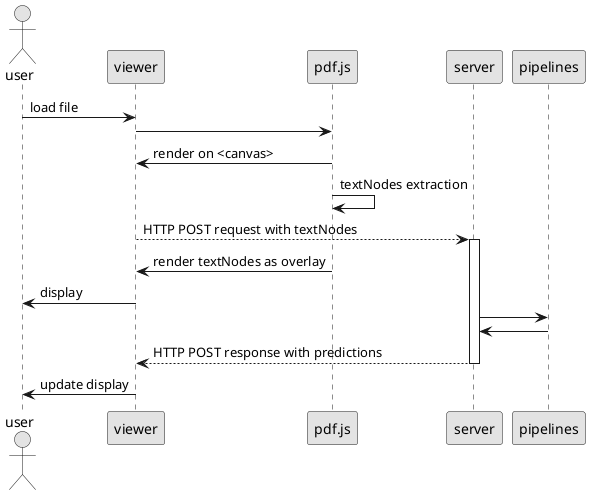 @startuml
skinparam monochrome true
skinparam shadowing false
actor user
user -> viewer: load file
viewer -> pdf.js

pdf.js -> viewer: render on <canvas>
pdf.js -> pdf.js: textNodes extraction

viewer --> server: HTTP POST request with textNodes
activate server

pdf.js -> viewer: render textNodes as overlay

user <- viewer: display
server -> pipelines
pipelines -> server

server --> viewer: HTTP POST response with predictions
deactivate server

viewer -> user: update display
@enduml